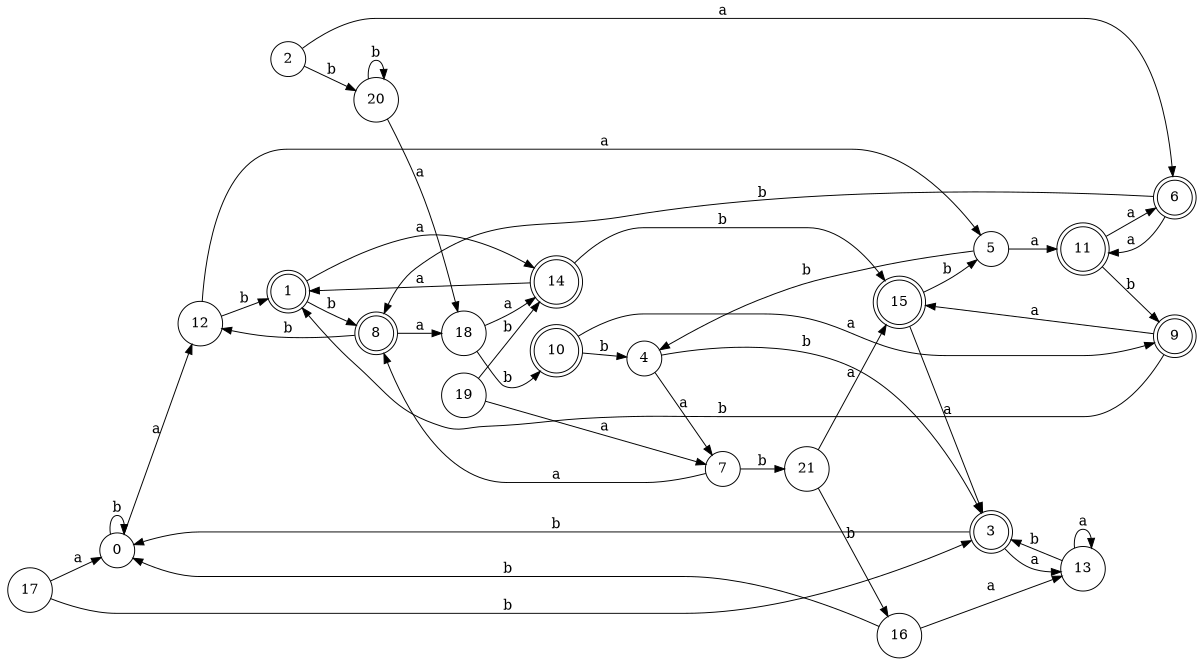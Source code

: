 digraph n18_8 {
__start0 [label="" shape="none"];

rankdir=LR;
size="8,5";

s0 [style="filled", color="black", fillcolor="white" shape="circle", label="0"];
s1 [style="rounded,filled", color="black", fillcolor="white" shape="doublecircle", label="1"];
s2 [style="filled", color="black", fillcolor="white" shape="circle", label="2"];
s3 [style="rounded,filled", color="black", fillcolor="white" shape="doublecircle", label="3"];
s4 [style="filled", color="black", fillcolor="white" shape="circle", label="4"];
s5 [style="filled", color="black", fillcolor="white" shape="circle", label="5"];
s6 [style="rounded,filled", color="black", fillcolor="white" shape="doublecircle", label="6"];
s7 [style="filled", color="black", fillcolor="white" shape="circle", label="7"];
s8 [style="rounded,filled", color="black", fillcolor="white" shape="doublecircle", label="8"];
s9 [style="rounded,filled", color="black", fillcolor="white" shape="doublecircle", label="9"];
s10 [style="rounded,filled", color="black", fillcolor="white" shape="doublecircle", label="10"];
s11 [style="rounded,filled", color="black", fillcolor="white" shape="doublecircle", label="11"];
s12 [style="filled", color="black", fillcolor="white" shape="circle", label="12"];
s13 [style="filled", color="black", fillcolor="white" shape="circle", label="13"];
s14 [style="rounded,filled", color="black", fillcolor="white" shape="doublecircle", label="14"];
s15 [style="rounded,filled", color="black", fillcolor="white" shape="doublecircle", label="15"];
s16 [style="filled", color="black", fillcolor="white" shape="circle", label="16"];
s17 [style="filled", color="black", fillcolor="white" shape="circle", label="17"];
s18 [style="filled", color="black", fillcolor="white" shape="circle", label="18"];
s19 [style="filled", color="black", fillcolor="white" shape="circle", label="19"];
s20 [style="filled", color="black", fillcolor="white" shape="circle", label="20"];
s21 [style="filled", color="black", fillcolor="white" shape="circle", label="21"];
s0 -> s12 [label="a"];
s0 -> s0 [label="b"];
s1 -> s14 [label="a"];
s1 -> s8 [label="b"];
s2 -> s6 [label="a"];
s2 -> s20 [label="b"];
s3 -> s13 [label="a"];
s3 -> s0 [label="b"];
s4 -> s7 [label="a"];
s4 -> s3 [label="b"];
s5 -> s11 [label="a"];
s5 -> s4 [label="b"];
s6 -> s11 [label="a"];
s6 -> s8 [label="b"];
s7 -> s8 [label="a"];
s7 -> s21 [label="b"];
s8 -> s18 [label="a"];
s8 -> s12 [label="b"];
s9 -> s15 [label="a"];
s9 -> s1 [label="b"];
s10 -> s9 [label="a"];
s10 -> s4 [label="b"];
s11 -> s6 [label="a"];
s11 -> s9 [label="b"];
s12 -> s5 [label="a"];
s12 -> s1 [label="b"];
s13 -> s13 [label="a"];
s13 -> s3 [label="b"];
s14 -> s1 [label="a"];
s14 -> s15 [label="b"];
s15 -> s3 [label="a"];
s15 -> s5 [label="b"];
s16 -> s13 [label="a"];
s16 -> s0 [label="b"];
s17 -> s0 [label="a"];
s17 -> s3 [label="b"];
s18 -> s14 [label="a"];
s18 -> s10 [label="b"];
s19 -> s7 [label="a"];
s19 -> s14 [label="b"];
s20 -> s18 [label="a"];
s20 -> s20 [label="b"];
s21 -> s15 [label="a"];
s21 -> s16 [label="b"];

}